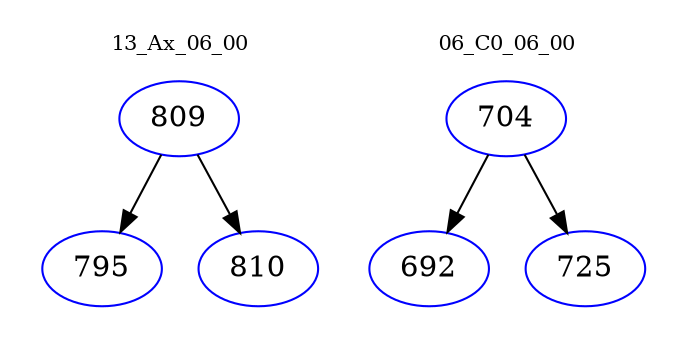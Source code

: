 digraph{
subgraph cluster_0 {
color = white
label = "13_Ax_06_00";
fontsize=10;
T0_809 [label="809", color="blue"]
T0_809 -> T0_795 [color="black"]
T0_795 [label="795", color="blue"]
T0_809 -> T0_810 [color="black"]
T0_810 [label="810", color="blue"]
}
subgraph cluster_1 {
color = white
label = "06_C0_06_00";
fontsize=10;
T1_704 [label="704", color="blue"]
T1_704 -> T1_692 [color="black"]
T1_692 [label="692", color="blue"]
T1_704 -> T1_725 [color="black"]
T1_725 [label="725", color="blue"]
}
}

